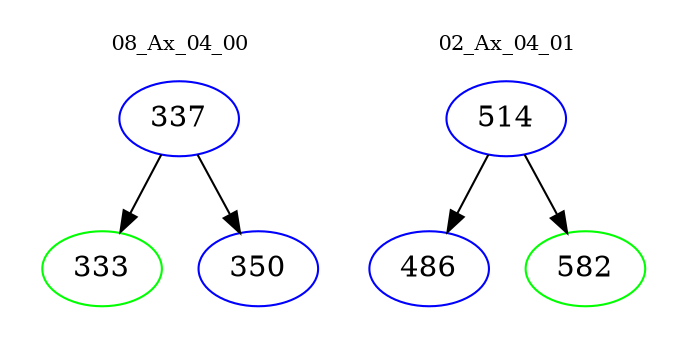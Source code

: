 digraph{
subgraph cluster_0 {
color = white
label = "08_Ax_04_00";
fontsize=10;
T0_337 [label="337", color="blue"]
T0_337 -> T0_333 [color="black"]
T0_333 [label="333", color="green"]
T0_337 -> T0_350 [color="black"]
T0_350 [label="350", color="blue"]
}
subgraph cluster_1 {
color = white
label = "02_Ax_04_01";
fontsize=10;
T1_514 [label="514", color="blue"]
T1_514 -> T1_486 [color="black"]
T1_486 [label="486", color="blue"]
T1_514 -> T1_582 [color="black"]
T1_582 [label="582", color="green"]
}
}

